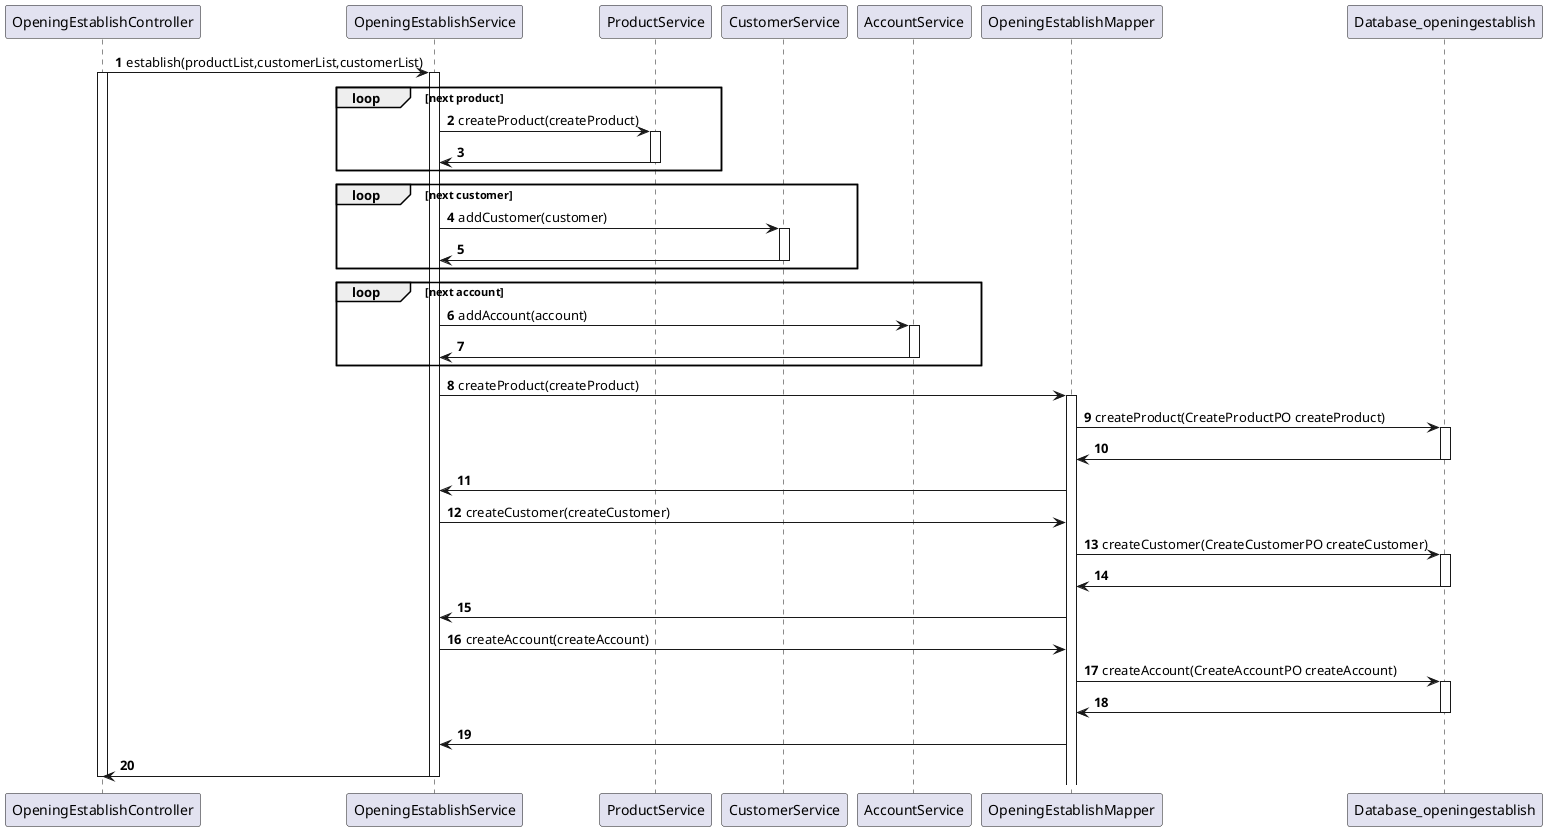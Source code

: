 @startuml
'https://plantuml.com/sequence-diagram

autonumber

OpeningEstablishController -> OpeningEstablishService: establish(productList,customerList,customerList)
activate OpeningEstablishController
activate OpeningEstablishService
loop next product
OpeningEstablishService -> ProductService: createProduct(createProduct)
activate ProductService
ProductService -> OpeningEstablishService
deactivate ProductService
end
loop next customer
OpeningEstablishService -> CustomerService: addCustomer(customer)
activate CustomerService
CustomerService -> OpeningEstablishService
deactivate CustomerService
end
loop next account
OpeningEstablishService -> AccountService: addAccount(account)
activate AccountService
AccountService -> OpeningEstablishService
deactivate AccountService
end
OpeningEstablishService -> OpeningEstablishMapper:createProduct(createProduct)
activate OpeningEstablishMapper
OpeningEstablishMapper -> Database_openingestablish:createProduct(CreateProductPO createProduct)
activate Database_openingestablish
Database_openingestablish -> OpeningEstablishMapper
deactivate Database_openingestablish
OpeningEstablishMapper -> OpeningEstablishService

OpeningEstablishService -> OpeningEstablishMapper:createCustomer(createCustomer)
OpeningEstablishMapper -> Database_openingestablish:createCustomer(CreateCustomerPO createCustomer)
activate Database_openingestablish
Database_openingestablish -> OpeningEstablishMapper
deactivate Database_openingestablish
OpeningEstablishMapper -> OpeningEstablishService

OpeningEstablishService -> OpeningEstablishMapper: createAccount(createAccount)
OpeningEstablishMapper -> Database_openingestablish:createAccount(CreateAccountPO createAccount)
activate Database_openingestablish
Database_openingestablish -> OpeningEstablishMapper
deactivate Database_openingestablish
OpeningEstablishMapper -> OpeningEstablishService
OpeningEstablishService -> OpeningEstablishController
deactivate OpeningEstablishController
deactivate OpeningEstablishService



@enduml